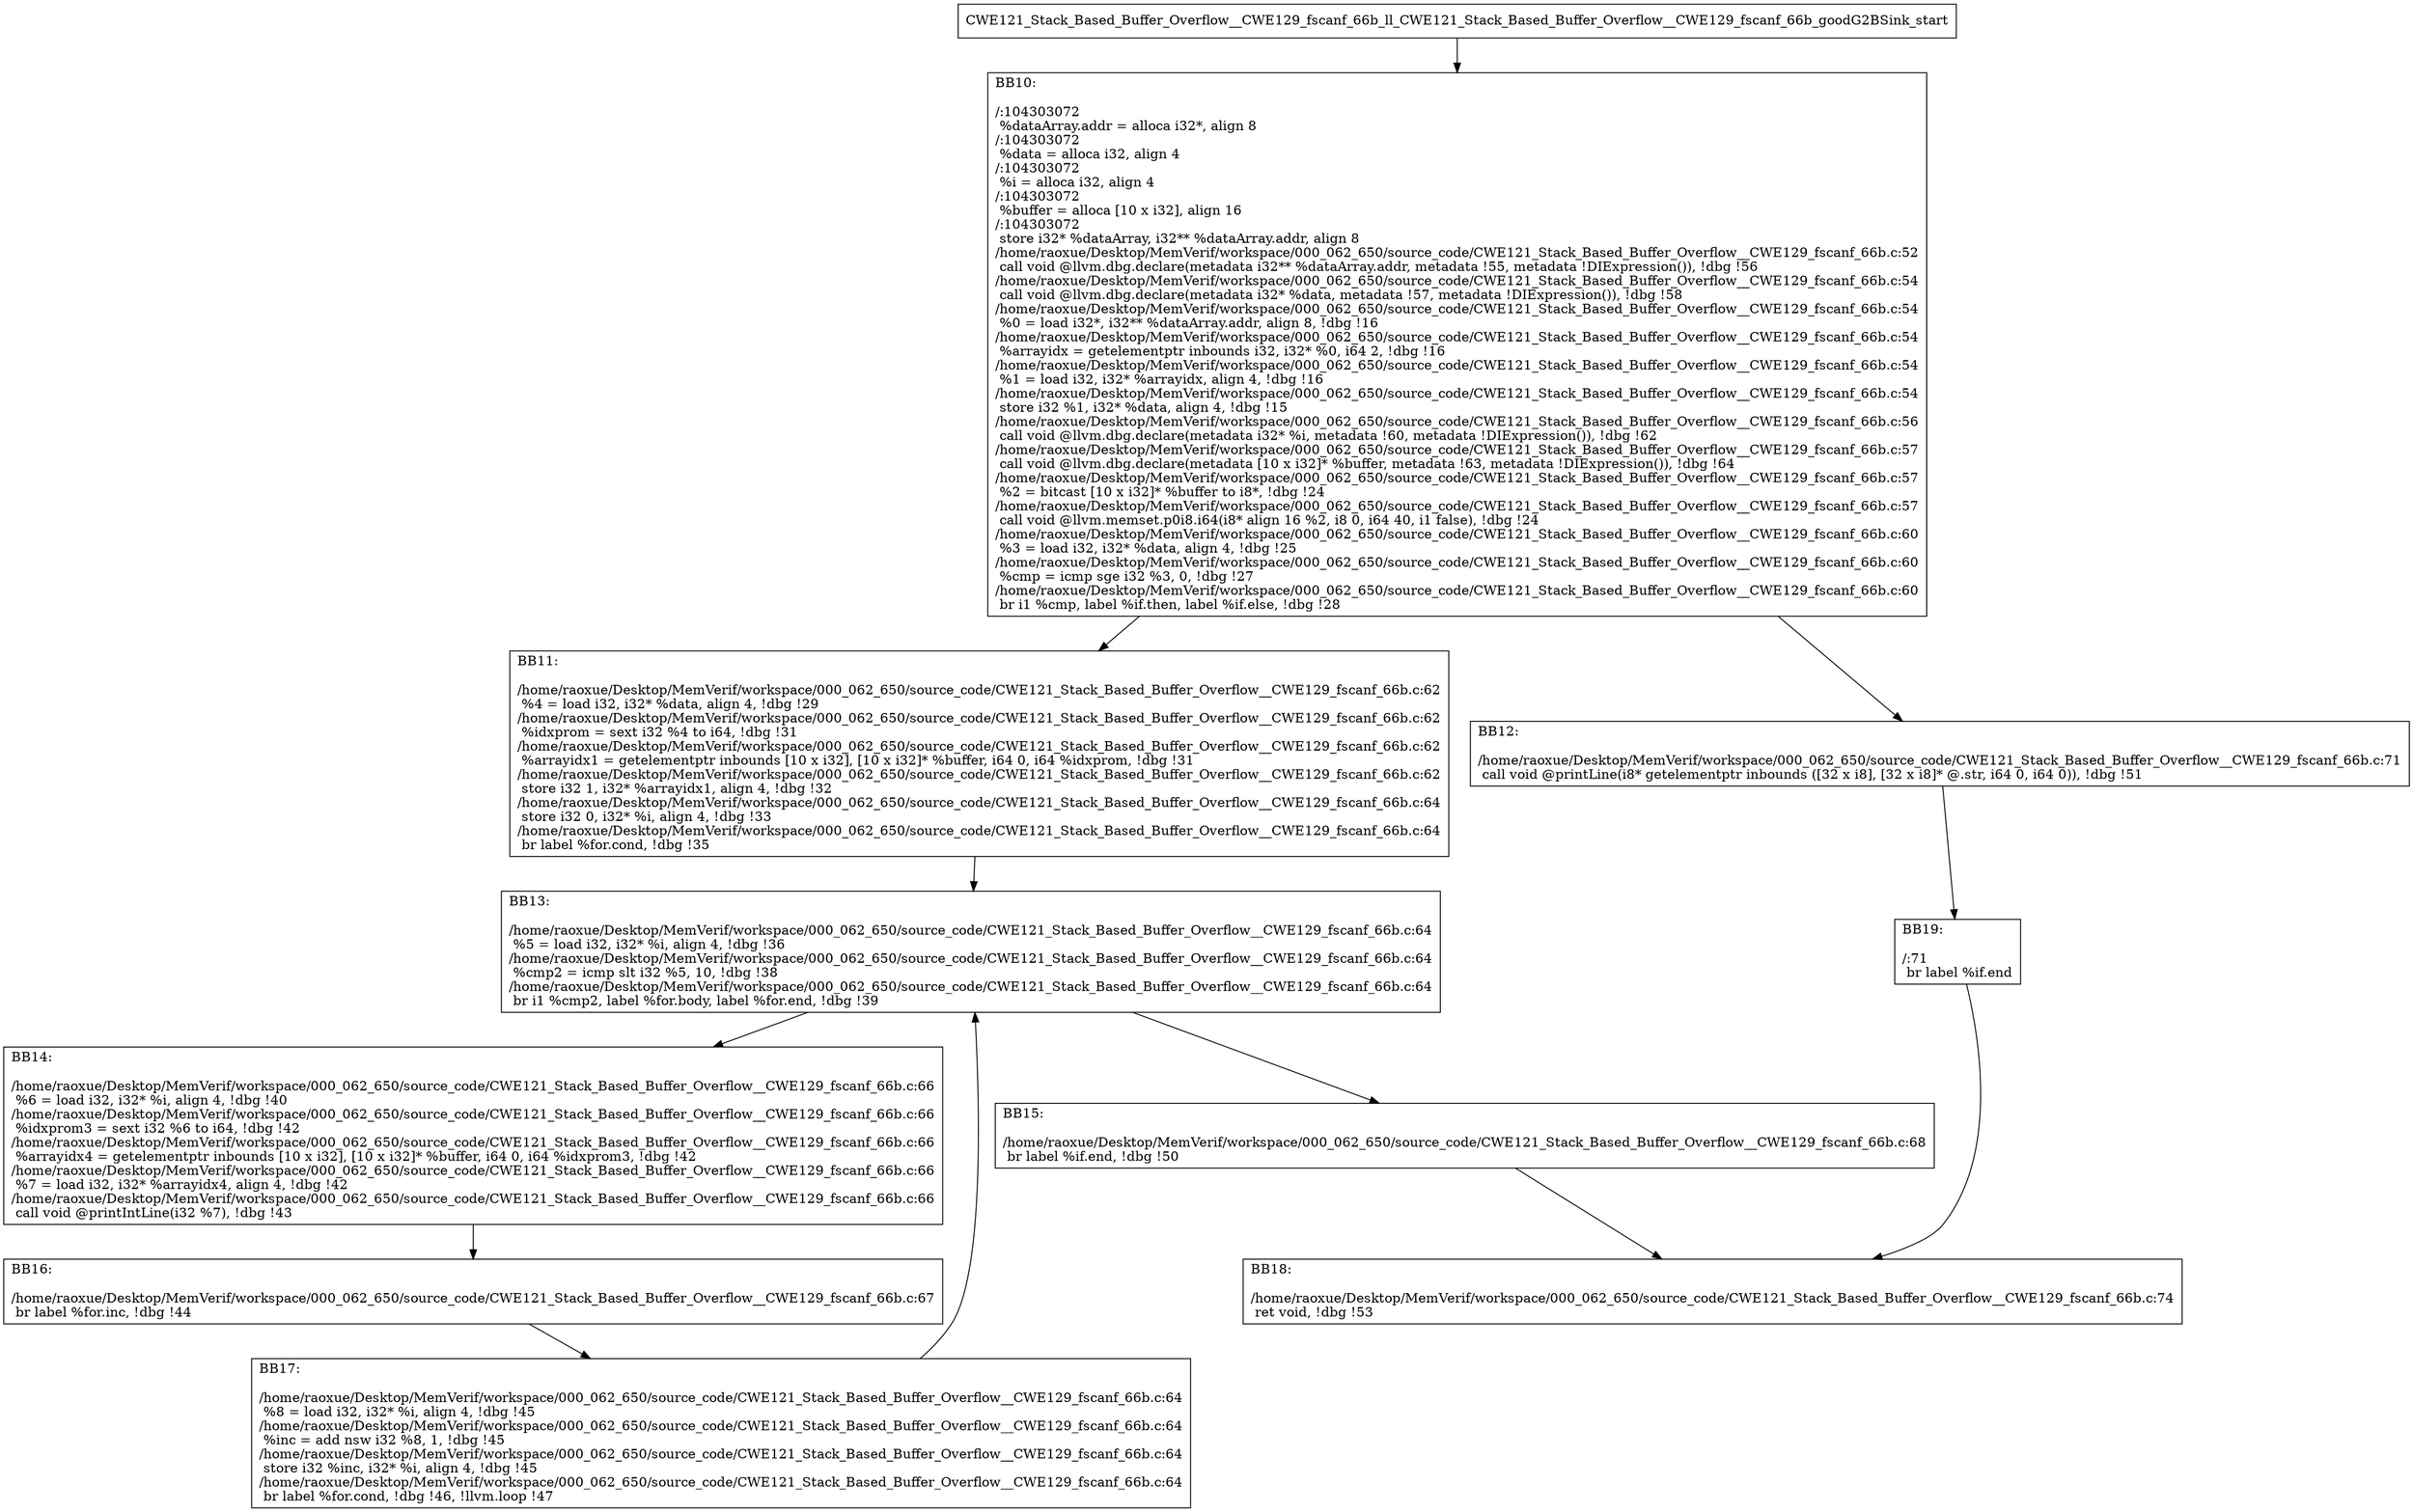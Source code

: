 digraph "CFG for'CWE121_Stack_Based_Buffer_Overflow__CWE129_fscanf_66b_ll_CWE121_Stack_Based_Buffer_Overflow__CWE129_fscanf_66b_goodG2BSink' function" {
	BBCWE121_Stack_Based_Buffer_Overflow__CWE129_fscanf_66b_ll_CWE121_Stack_Based_Buffer_Overflow__CWE129_fscanf_66b_goodG2BSink_start[shape=record,label="{CWE121_Stack_Based_Buffer_Overflow__CWE129_fscanf_66b_ll_CWE121_Stack_Based_Buffer_Overflow__CWE129_fscanf_66b_goodG2BSink_start}"];
	BBCWE121_Stack_Based_Buffer_Overflow__CWE129_fscanf_66b_ll_CWE121_Stack_Based_Buffer_Overflow__CWE129_fscanf_66b_goodG2BSink_start-> CWE121_Stack_Based_Buffer_Overflow__CWE129_fscanf_66b_ll_CWE121_Stack_Based_Buffer_Overflow__CWE129_fscanf_66b_goodG2BSinkBB10;
	CWE121_Stack_Based_Buffer_Overflow__CWE129_fscanf_66b_ll_CWE121_Stack_Based_Buffer_Overflow__CWE129_fscanf_66b_goodG2BSinkBB10 [shape=record, label="{BB10:\l\l/:104303072\l
  %dataArray.addr = alloca i32*, align 8\l
/:104303072\l
  %data = alloca i32, align 4\l
/:104303072\l
  %i = alloca i32, align 4\l
/:104303072\l
  %buffer = alloca [10 x i32], align 16\l
/:104303072\l
  store i32* %dataArray, i32** %dataArray.addr, align 8\l
/home/raoxue/Desktop/MemVerif/workspace/000_062_650/source_code/CWE121_Stack_Based_Buffer_Overflow__CWE129_fscanf_66b.c:52\l
  call void @llvm.dbg.declare(metadata i32** %dataArray.addr, metadata !55, metadata !DIExpression()), !dbg !56\l
/home/raoxue/Desktop/MemVerif/workspace/000_062_650/source_code/CWE121_Stack_Based_Buffer_Overflow__CWE129_fscanf_66b.c:54\l
  call void @llvm.dbg.declare(metadata i32* %data, metadata !57, metadata !DIExpression()), !dbg !58\l
/home/raoxue/Desktop/MemVerif/workspace/000_062_650/source_code/CWE121_Stack_Based_Buffer_Overflow__CWE129_fscanf_66b.c:54\l
  %0 = load i32*, i32** %dataArray.addr, align 8, !dbg !16\l
/home/raoxue/Desktop/MemVerif/workspace/000_062_650/source_code/CWE121_Stack_Based_Buffer_Overflow__CWE129_fscanf_66b.c:54\l
  %arrayidx = getelementptr inbounds i32, i32* %0, i64 2, !dbg !16\l
/home/raoxue/Desktop/MemVerif/workspace/000_062_650/source_code/CWE121_Stack_Based_Buffer_Overflow__CWE129_fscanf_66b.c:54\l
  %1 = load i32, i32* %arrayidx, align 4, !dbg !16\l
/home/raoxue/Desktop/MemVerif/workspace/000_062_650/source_code/CWE121_Stack_Based_Buffer_Overflow__CWE129_fscanf_66b.c:54\l
  store i32 %1, i32* %data, align 4, !dbg !15\l
/home/raoxue/Desktop/MemVerif/workspace/000_062_650/source_code/CWE121_Stack_Based_Buffer_Overflow__CWE129_fscanf_66b.c:56\l
  call void @llvm.dbg.declare(metadata i32* %i, metadata !60, metadata !DIExpression()), !dbg !62\l
/home/raoxue/Desktop/MemVerif/workspace/000_062_650/source_code/CWE121_Stack_Based_Buffer_Overflow__CWE129_fscanf_66b.c:57\l
  call void @llvm.dbg.declare(metadata [10 x i32]* %buffer, metadata !63, metadata !DIExpression()), !dbg !64\l
/home/raoxue/Desktop/MemVerif/workspace/000_062_650/source_code/CWE121_Stack_Based_Buffer_Overflow__CWE129_fscanf_66b.c:57\l
  %2 = bitcast [10 x i32]* %buffer to i8*, !dbg !24\l
/home/raoxue/Desktop/MemVerif/workspace/000_062_650/source_code/CWE121_Stack_Based_Buffer_Overflow__CWE129_fscanf_66b.c:57\l
  call void @llvm.memset.p0i8.i64(i8* align 16 %2, i8 0, i64 40, i1 false), !dbg !24\l
/home/raoxue/Desktop/MemVerif/workspace/000_062_650/source_code/CWE121_Stack_Based_Buffer_Overflow__CWE129_fscanf_66b.c:60\l
  %3 = load i32, i32* %data, align 4, !dbg !25\l
/home/raoxue/Desktop/MemVerif/workspace/000_062_650/source_code/CWE121_Stack_Based_Buffer_Overflow__CWE129_fscanf_66b.c:60\l
  %cmp = icmp sge i32 %3, 0, !dbg !27\l
/home/raoxue/Desktop/MemVerif/workspace/000_062_650/source_code/CWE121_Stack_Based_Buffer_Overflow__CWE129_fscanf_66b.c:60\l
  br i1 %cmp, label %if.then, label %if.else, !dbg !28\l
}"];
	CWE121_Stack_Based_Buffer_Overflow__CWE129_fscanf_66b_ll_CWE121_Stack_Based_Buffer_Overflow__CWE129_fscanf_66b_goodG2BSinkBB10-> CWE121_Stack_Based_Buffer_Overflow__CWE129_fscanf_66b_ll_CWE121_Stack_Based_Buffer_Overflow__CWE129_fscanf_66b_goodG2BSinkBB11;
	CWE121_Stack_Based_Buffer_Overflow__CWE129_fscanf_66b_ll_CWE121_Stack_Based_Buffer_Overflow__CWE129_fscanf_66b_goodG2BSinkBB10-> CWE121_Stack_Based_Buffer_Overflow__CWE129_fscanf_66b_ll_CWE121_Stack_Based_Buffer_Overflow__CWE129_fscanf_66b_goodG2BSinkBB12;
	CWE121_Stack_Based_Buffer_Overflow__CWE129_fscanf_66b_ll_CWE121_Stack_Based_Buffer_Overflow__CWE129_fscanf_66b_goodG2BSinkBB11 [shape=record, label="{BB11:\l\l/home/raoxue/Desktop/MemVerif/workspace/000_062_650/source_code/CWE121_Stack_Based_Buffer_Overflow__CWE129_fscanf_66b.c:62\l
  %4 = load i32, i32* %data, align 4, !dbg !29\l
/home/raoxue/Desktop/MemVerif/workspace/000_062_650/source_code/CWE121_Stack_Based_Buffer_Overflow__CWE129_fscanf_66b.c:62\l
  %idxprom = sext i32 %4 to i64, !dbg !31\l
/home/raoxue/Desktop/MemVerif/workspace/000_062_650/source_code/CWE121_Stack_Based_Buffer_Overflow__CWE129_fscanf_66b.c:62\l
  %arrayidx1 = getelementptr inbounds [10 x i32], [10 x i32]* %buffer, i64 0, i64 %idxprom, !dbg !31\l
/home/raoxue/Desktop/MemVerif/workspace/000_062_650/source_code/CWE121_Stack_Based_Buffer_Overflow__CWE129_fscanf_66b.c:62\l
  store i32 1, i32* %arrayidx1, align 4, !dbg !32\l
/home/raoxue/Desktop/MemVerif/workspace/000_062_650/source_code/CWE121_Stack_Based_Buffer_Overflow__CWE129_fscanf_66b.c:64\l
  store i32 0, i32* %i, align 4, !dbg !33\l
/home/raoxue/Desktop/MemVerif/workspace/000_062_650/source_code/CWE121_Stack_Based_Buffer_Overflow__CWE129_fscanf_66b.c:64\l
  br label %for.cond, !dbg !35\l
}"];
	CWE121_Stack_Based_Buffer_Overflow__CWE129_fscanf_66b_ll_CWE121_Stack_Based_Buffer_Overflow__CWE129_fscanf_66b_goodG2BSinkBB11-> CWE121_Stack_Based_Buffer_Overflow__CWE129_fscanf_66b_ll_CWE121_Stack_Based_Buffer_Overflow__CWE129_fscanf_66b_goodG2BSinkBB13;
	CWE121_Stack_Based_Buffer_Overflow__CWE129_fscanf_66b_ll_CWE121_Stack_Based_Buffer_Overflow__CWE129_fscanf_66b_goodG2BSinkBB13 [shape=record, label="{BB13:\l\l/home/raoxue/Desktop/MemVerif/workspace/000_062_650/source_code/CWE121_Stack_Based_Buffer_Overflow__CWE129_fscanf_66b.c:64\l
  %5 = load i32, i32* %i, align 4, !dbg !36\l
/home/raoxue/Desktop/MemVerif/workspace/000_062_650/source_code/CWE121_Stack_Based_Buffer_Overflow__CWE129_fscanf_66b.c:64\l
  %cmp2 = icmp slt i32 %5, 10, !dbg !38\l
/home/raoxue/Desktop/MemVerif/workspace/000_062_650/source_code/CWE121_Stack_Based_Buffer_Overflow__CWE129_fscanf_66b.c:64\l
  br i1 %cmp2, label %for.body, label %for.end, !dbg !39\l
}"];
	CWE121_Stack_Based_Buffer_Overflow__CWE129_fscanf_66b_ll_CWE121_Stack_Based_Buffer_Overflow__CWE129_fscanf_66b_goodG2BSinkBB13-> CWE121_Stack_Based_Buffer_Overflow__CWE129_fscanf_66b_ll_CWE121_Stack_Based_Buffer_Overflow__CWE129_fscanf_66b_goodG2BSinkBB14;
	CWE121_Stack_Based_Buffer_Overflow__CWE129_fscanf_66b_ll_CWE121_Stack_Based_Buffer_Overflow__CWE129_fscanf_66b_goodG2BSinkBB13-> CWE121_Stack_Based_Buffer_Overflow__CWE129_fscanf_66b_ll_CWE121_Stack_Based_Buffer_Overflow__CWE129_fscanf_66b_goodG2BSinkBB15;
	CWE121_Stack_Based_Buffer_Overflow__CWE129_fscanf_66b_ll_CWE121_Stack_Based_Buffer_Overflow__CWE129_fscanf_66b_goodG2BSinkBB14 [shape=record, label="{BB14:\l\l/home/raoxue/Desktop/MemVerif/workspace/000_062_650/source_code/CWE121_Stack_Based_Buffer_Overflow__CWE129_fscanf_66b.c:66\l
  %6 = load i32, i32* %i, align 4, !dbg !40\l
/home/raoxue/Desktop/MemVerif/workspace/000_062_650/source_code/CWE121_Stack_Based_Buffer_Overflow__CWE129_fscanf_66b.c:66\l
  %idxprom3 = sext i32 %6 to i64, !dbg !42\l
/home/raoxue/Desktop/MemVerif/workspace/000_062_650/source_code/CWE121_Stack_Based_Buffer_Overflow__CWE129_fscanf_66b.c:66\l
  %arrayidx4 = getelementptr inbounds [10 x i32], [10 x i32]* %buffer, i64 0, i64 %idxprom3, !dbg !42\l
/home/raoxue/Desktop/MemVerif/workspace/000_062_650/source_code/CWE121_Stack_Based_Buffer_Overflow__CWE129_fscanf_66b.c:66\l
  %7 = load i32, i32* %arrayidx4, align 4, !dbg !42\l
/home/raoxue/Desktop/MemVerif/workspace/000_062_650/source_code/CWE121_Stack_Based_Buffer_Overflow__CWE129_fscanf_66b.c:66\l
  call void @printIntLine(i32 %7), !dbg !43\l
}"];
	CWE121_Stack_Based_Buffer_Overflow__CWE129_fscanf_66b_ll_CWE121_Stack_Based_Buffer_Overflow__CWE129_fscanf_66b_goodG2BSinkBB14-> CWE121_Stack_Based_Buffer_Overflow__CWE129_fscanf_66b_ll_CWE121_Stack_Based_Buffer_Overflow__CWE129_fscanf_66b_goodG2BSinkBB16;
	CWE121_Stack_Based_Buffer_Overflow__CWE129_fscanf_66b_ll_CWE121_Stack_Based_Buffer_Overflow__CWE129_fscanf_66b_goodG2BSinkBB16 [shape=record, label="{BB16:\l\l/home/raoxue/Desktop/MemVerif/workspace/000_062_650/source_code/CWE121_Stack_Based_Buffer_Overflow__CWE129_fscanf_66b.c:67\l
  br label %for.inc, !dbg !44\l
}"];
	CWE121_Stack_Based_Buffer_Overflow__CWE129_fscanf_66b_ll_CWE121_Stack_Based_Buffer_Overflow__CWE129_fscanf_66b_goodG2BSinkBB16-> CWE121_Stack_Based_Buffer_Overflow__CWE129_fscanf_66b_ll_CWE121_Stack_Based_Buffer_Overflow__CWE129_fscanf_66b_goodG2BSinkBB17;
	CWE121_Stack_Based_Buffer_Overflow__CWE129_fscanf_66b_ll_CWE121_Stack_Based_Buffer_Overflow__CWE129_fscanf_66b_goodG2BSinkBB17 [shape=record, label="{BB17:\l\l/home/raoxue/Desktop/MemVerif/workspace/000_062_650/source_code/CWE121_Stack_Based_Buffer_Overflow__CWE129_fscanf_66b.c:64\l
  %8 = load i32, i32* %i, align 4, !dbg !45\l
/home/raoxue/Desktop/MemVerif/workspace/000_062_650/source_code/CWE121_Stack_Based_Buffer_Overflow__CWE129_fscanf_66b.c:64\l
  %inc = add nsw i32 %8, 1, !dbg !45\l
/home/raoxue/Desktop/MemVerif/workspace/000_062_650/source_code/CWE121_Stack_Based_Buffer_Overflow__CWE129_fscanf_66b.c:64\l
  store i32 %inc, i32* %i, align 4, !dbg !45\l
/home/raoxue/Desktop/MemVerif/workspace/000_062_650/source_code/CWE121_Stack_Based_Buffer_Overflow__CWE129_fscanf_66b.c:64\l
  br label %for.cond, !dbg !46, !llvm.loop !47\l
}"];
	CWE121_Stack_Based_Buffer_Overflow__CWE129_fscanf_66b_ll_CWE121_Stack_Based_Buffer_Overflow__CWE129_fscanf_66b_goodG2BSinkBB17-> CWE121_Stack_Based_Buffer_Overflow__CWE129_fscanf_66b_ll_CWE121_Stack_Based_Buffer_Overflow__CWE129_fscanf_66b_goodG2BSinkBB13;
	CWE121_Stack_Based_Buffer_Overflow__CWE129_fscanf_66b_ll_CWE121_Stack_Based_Buffer_Overflow__CWE129_fscanf_66b_goodG2BSinkBB15 [shape=record, label="{BB15:\l\l/home/raoxue/Desktop/MemVerif/workspace/000_062_650/source_code/CWE121_Stack_Based_Buffer_Overflow__CWE129_fscanf_66b.c:68\l
  br label %if.end, !dbg !50\l
}"];
	CWE121_Stack_Based_Buffer_Overflow__CWE129_fscanf_66b_ll_CWE121_Stack_Based_Buffer_Overflow__CWE129_fscanf_66b_goodG2BSinkBB15-> CWE121_Stack_Based_Buffer_Overflow__CWE129_fscanf_66b_ll_CWE121_Stack_Based_Buffer_Overflow__CWE129_fscanf_66b_goodG2BSinkBB18;
	CWE121_Stack_Based_Buffer_Overflow__CWE129_fscanf_66b_ll_CWE121_Stack_Based_Buffer_Overflow__CWE129_fscanf_66b_goodG2BSinkBB12 [shape=record, label="{BB12:\l\l/home/raoxue/Desktop/MemVerif/workspace/000_062_650/source_code/CWE121_Stack_Based_Buffer_Overflow__CWE129_fscanf_66b.c:71\l
  call void @printLine(i8* getelementptr inbounds ([32 x i8], [32 x i8]* @.str, i64 0, i64 0)), !dbg !51\l
}"];
	CWE121_Stack_Based_Buffer_Overflow__CWE129_fscanf_66b_ll_CWE121_Stack_Based_Buffer_Overflow__CWE129_fscanf_66b_goodG2BSinkBB12-> CWE121_Stack_Based_Buffer_Overflow__CWE129_fscanf_66b_ll_CWE121_Stack_Based_Buffer_Overflow__CWE129_fscanf_66b_goodG2BSinkBB19;
	CWE121_Stack_Based_Buffer_Overflow__CWE129_fscanf_66b_ll_CWE121_Stack_Based_Buffer_Overflow__CWE129_fscanf_66b_goodG2BSinkBB19 [shape=record, label="{BB19:\l\l/:71\l
  br label %if.end\l
}"];
	CWE121_Stack_Based_Buffer_Overflow__CWE129_fscanf_66b_ll_CWE121_Stack_Based_Buffer_Overflow__CWE129_fscanf_66b_goodG2BSinkBB19-> CWE121_Stack_Based_Buffer_Overflow__CWE129_fscanf_66b_ll_CWE121_Stack_Based_Buffer_Overflow__CWE129_fscanf_66b_goodG2BSinkBB18;
	CWE121_Stack_Based_Buffer_Overflow__CWE129_fscanf_66b_ll_CWE121_Stack_Based_Buffer_Overflow__CWE129_fscanf_66b_goodG2BSinkBB18 [shape=record, label="{BB18:\l\l/home/raoxue/Desktop/MemVerif/workspace/000_062_650/source_code/CWE121_Stack_Based_Buffer_Overflow__CWE129_fscanf_66b.c:74\l
  ret void, !dbg !53\l
}"];
}
